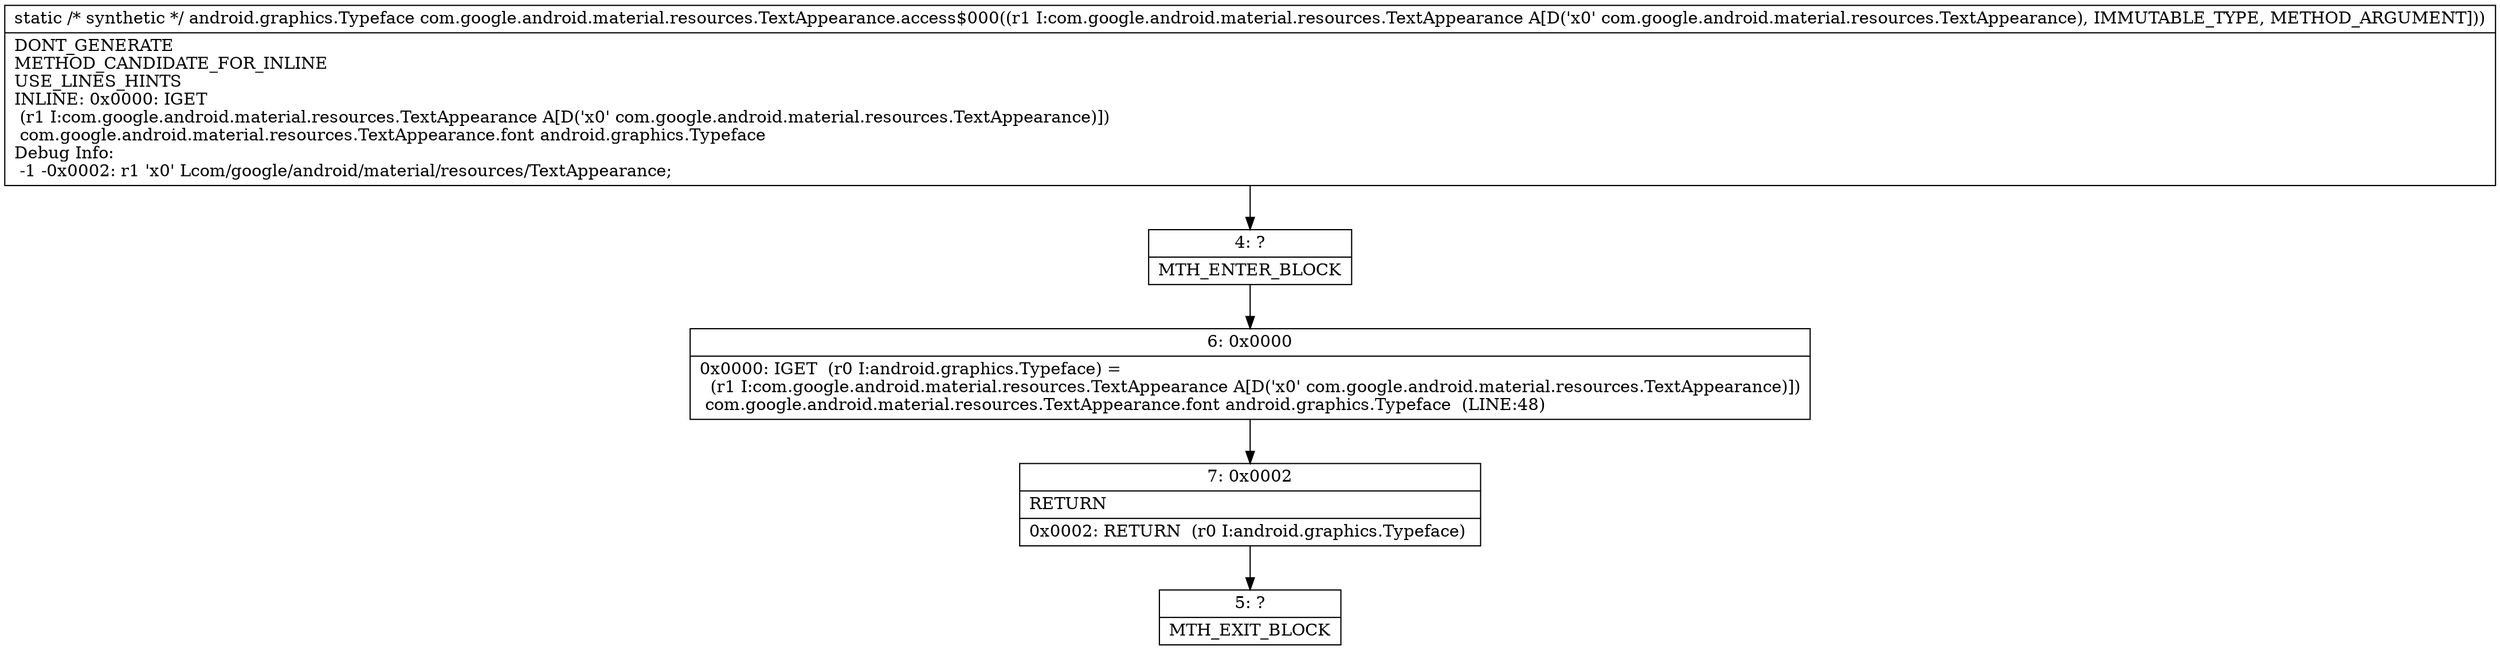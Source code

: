 digraph "CFG forcom.google.android.material.resources.TextAppearance.access$000(Lcom\/google\/android\/material\/resources\/TextAppearance;)Landroid\/graphics\/Typeface;" {
Node_4 [shape=record,label="{4\:\ ?|MTH_ENTER_BLOCK\l}"];
Node_6 [shape=record,label="{6\:\ 0x0000|0x0000: IGET  (r0 I:android.graphics.Typeface) = \l  (r1 I:com.google.android.material.resources.TextAppearance A[D('x0' com.google.android.material.resources.TextAppearance)])\l com.google.android.material.resources.TextAppearance.font android.graphics.Typeface  (LINE:48)\l}"];
Node_7 [shape=record,label="{7\:\ 0x0002|RETURN\l|0x0002: RETURN  (r0 I:android.graphics.Typeface) \l}"];
Node_5 [shape=record,label="{5\:\ ?|MTH_EXIT_BLOCK\l}"];
MethodNode[shape=record,label="{static \/* synthetic *\/ android.graphics.Typeface com.google.android.material.resources.TextAppearance.access$000((r1 I:com.google.android.material.resources.TextAppearance A[D('x0' com.google.android.material.resources.TextAppearance), IMMUTABLE_TYPE, METHOD_ARGUMENT]))  | DONT_GENERATE\lMETHOD_CANDIDATE_FOR_INLINE\lUSE_LINES_HINTS\lINLINE: 0x0000: IGET  \l  (r1 I:com.google.android.material.resources.TextAppearance A[D('x0' com.google.android.material.resources.TextAppearance)])\l com.google.android.material.resources.TextAppearance.font android.graphics.Typeface\lDebug Info:\l  \-1 \-0x0002: r1 'x0' Lcom\/google\/android\/material\/resources\/TextAppearance;\l}"];
MethodNode -> Node_4;Node_4 -> Node_6;
Node_6 -> Node_7;
Node_7 -> Node_5;
}

